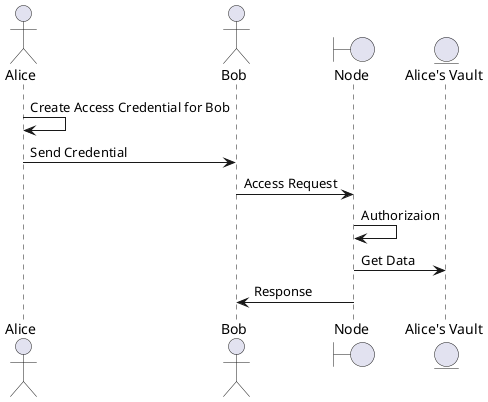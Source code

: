 @startuml
actor  Alice 
actor  Bob 
boundary Node
entity "Alice's Vault" as AV 

Alice -> Alice: Create Access Credential for Bob
Alice -> Bob: Send Credential
Bob -> Node: Access Request
Node -> Node: Authorizaion
Node -> AV: Get Data
Node -> Bob: Response
@enduml
